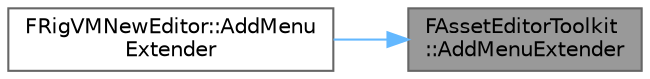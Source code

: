 digraph "FAssetEditorToolkit::AddMenuExtender"
{
 // INTERACTIVE_SVG=YES
 // LATEX_PDF_SIZE
  bgcolor="transparent";
  edge [fontname=Helvetica,fontsize=10,labelfontname=Helvetica,labelfontsize=10];
  node [fontname=Helvetica,fontsize=10,shape=box,height=0.2,width=0.4];
  rankdir="RL";
  Node1 [id="Node000001",label="FAssetEditorToolkit\l::AddMenuExtender",height=0.2,width=0.4,color="gray40", fillcolor="grey60", style="filled", fontcolor="black",tooltip="Adds or removes extenders to the default menu or the toolbar menu this asset editor."];
  Node1 -> Node2 [id="edge1_Node000001_Node000002",dir="back",color="steelblue1",style="solid",tooltip=" "];
  Node2 [id="Node000002",label="FRigVMNewEditor::AddMenu\lExtender",height=0.2,width=0.4,color="grey40", fillcolor="white", style="filled",URL="$d0/d32/classFRigVMNewEditor.html#a64c05b13ecf04818ea131a760d79a36c",tooltip=" "];
}
